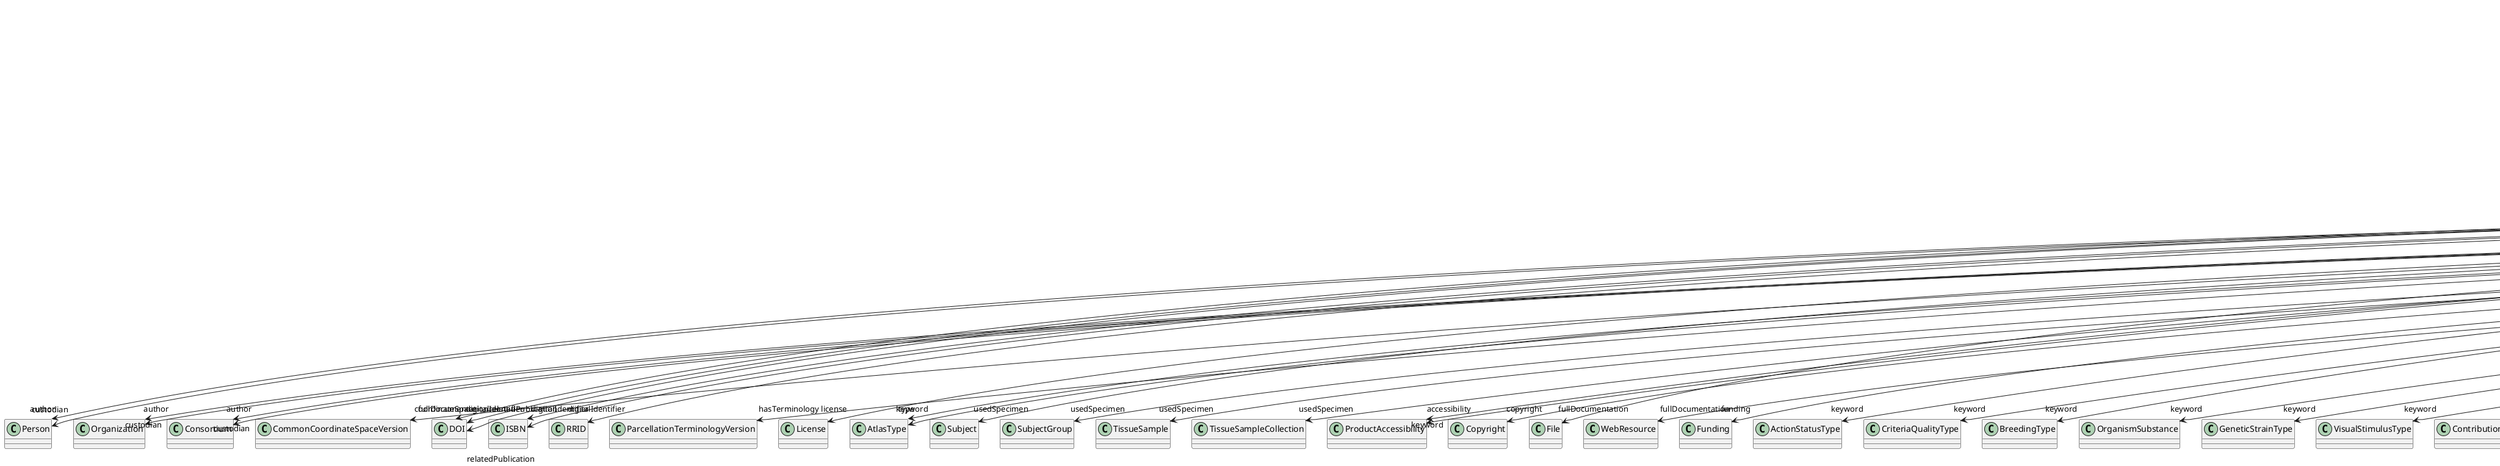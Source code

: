 @startuml
class BrainAtlasVersion {
+abbreviation
+author
+coordinateSpace
+digitalIdentifier
+hasTerminology
+isAlternativeVersionOf
+isNewVersionOf
+license
+majorVersionIdentifier
+ontologyIdentifier
+type
+usedSpecimen
+accessibility
+copyright
+custodian
+description
+fullDocumentation
+fullName
+funding
+homepage
+howToCite
+keyword
+otherContribution
+relatedPublication
+releaseDate
+repository
+shortName
+supportChannel
+versionIdentifier
+versionInnovation

}
BrainAtlasVersion -d-> "author" Person
BrainAtlasVersion -d-> "author" Organization
BrainAtlasVersion -d-> "author" Consortium
BrainAtlasVersion -d-> "coordinateSpace" CommonCoordinateSpaceVersion
BrainAtlasVersion -d-> "digitalIdentifier" DOI
BrainAtlasVersion -d-> "digitalIdentifier" ISBN
BrainAtlasVersion -d-> "digitalIdentifier" RRID
BrainAtlasVersion -d-> "hasTerminology" ParcellationTerminologyVersion
BrainAtlasVersion -d-> "isAlternativeVersionOf" BrainAtlasVersion
BrainAtlasVersion -d-> "isNewVersionOf" BrainAtlasVersion
BrainAtlasVersion -d-> "license" License
BrainAtlasVersion -d-> "type" AtlasType
BrainAtlasVersion -d-> "usedSpecimen" Subject
BrainAtlasVersion -d-> "usedSpecimen" SubjectGroup
BrainAtlasVersion -d-> "usedSpecimen" TissueSample
BrainAtlasVersion -d-> "usedSpecimen" TissueSampleCollection
BrainAtlasVersion -d-> "accessibility" ProductAccessibility
BrainAtlasVersion -d-> "copyright" Copyright
BrainAtlasVersion -d-> "custodian" Person
BrainAtlasVersion -d-> "custodian" Organization
BrainAtlasVersion -d-> "custodian" Consortium
BrainAtlasVersion -d-> "fullDocumentation" DOI
BrainAtlasVersion -d-> "fullDocumentation" File
BrainAtlasVersion -d-> "fullDocumentation" WebResource
BrainAtlasVersion -d-> "funding" Funding
BrainAtlasVersion -d-> "keyword" ActionStatusType
BrainAtlasVersion -d-> "keyword" CriteriaQualityType
BrainAtlasVersion -d-> "keyword" BreedingType
BrainAtlasVersion -d-> "keyword" OrganismSubstance
BrainAtlasVersion -d-> "keyword" GeneticStrainType
BrainAtlasVersion -d-> "keyword" VisualStimulusType
BrainAtlasVersion -d-> "keyword" ContributionType
BrainAtlasVersion -d-> "keyword" DeviceType
BrainAtlasVersion -d-> "keyword" ProductAccessibility
BrainAtlasVersion -d-> "keyword" DifferenceMeasure
BrainAtlasVersion -d-> "keyword" StimulationApproach
BrainAtlasVersion -d-> "keyword" PatchClampVariation
BrainAtlasVersion -d-> "keyword" Handedness
BrainAtlasVersion -d-> "keyword" FileRepositoryType
BrainAtlasVersion -d-> "keyword" MetaDataModelType
BrainAtlasVersion -d-> "keyword" Technique
BrainAtlasVersion -d-> "keyword" SoftwareApplicationCategory
BrainAtlasVersion -d-> "keyword" AnatomicalIdentificationType
BrainAtlasVersion -d-> "keyword" OperatingSystem
BrainAtlasVersion -d-> "keyword" OperatingDevice
BrainAtlasVersion -d-> "keyword" AnatomicalPlane
BrainAtlasVersion -d-> "keyword" CranialWindowConstructionType
BrainAtlasVersion -d-> "keyword" BiologicalSex
BrainAtlasVersion -d-> "keyword" SoftwareFeature
BrainAtlasVersion -d-> "keyword" UnitOfMeasurement
BrainAtlasVersion -d-> "keyword" QualitativeOverlap
BrainAtlasVersion -d-> "keyword" Laterality
BrainAtlasVersion -d-> "keyword" Organ
BrainAtlasVersion -d-> "keyword" FileUsageRole
BrainAtlasVersion -d-> "keyword" AnatomicalAxesOrientation
BrainAtlasVersion -d-> "keyword" ElectricalStimulusType
BrainAtlasVersion -d-> "keyword" TactileStimulusType
BrainAtlasVersion -d-> "keyword" BiologicalOrder
BrainAtlasVersion -d-> "keyword" SetupType
BrainAtlasVersion -d-> "keyword" CellType
BrainAtlasVersion -d-> "keyword" DataType
BrainAtlasVersion -d-> "keyword" MolecularEntity
BrainAtlasVersion -d-> "keyword" ProgrammingLanguage
BrainAtlasVersion -d-> "keyword" ModelAbstractionLevel
BrainAtlasVersion -d-> "keyword" StimulationTechnique
BrainAtlasVersion -d-> "keyword" CellCultureType
BrainAtlasVersion -d-> "keyword" AuditoryStimulusType
BrainAtlasVersion -d-> "keyword" ModelScope
BrainAtlasVersion -d-> "keyword" GustatoryStimulusType
BrainAtlasVersion -d-> "keyword" TermSuggestion
BrainAtlasVersion -d-> "keyword" OrganismSystem
BrainAtlasVersion -d-> "keyword" Terminology
BrainAtlasVersion -d-> "keyword" LearningResourceType
BrainAtlasVersion -d-> "keyword" Language
BrainAtlasVersion -d-> "keyword" SubjectAttribute
BrainAtlasVersion -d-> "keyword" OpticalStimulusType
BrainAtlasVersion -d-> "keyword" Species
BrainAtlasVersion -d-> "keyword" Disease
BrainAtlasVersion -d-> "keyword" AnnotationType
BrainAtlasVersion -d-> "keyword" AnnotationCriteriaType
BrainAtlasVersion -d-> "keyword" AgeCategory
BrainAtlasVersion -d-> "keyword" TissueSampleAttribute
BrainAtlasVersion -d-> "keyword" UBERONParcellation
BrainAtlasVersion -d-> "keyword" AtlasType
BrainAtlasVersion -d-> "keyword" PreparationType
BrainAtlasVersion -d-> "keyword" MeasuredQuantity
BrainAtlasVersion -d-> "keyword" AnalysisTechnique
BrainAtlasVersion -d-> "keyword" SubcellularEntity
BrainAtlasVersion -d-> "keyword" EducationalLevel
BrainAtlasVersion -d-> "keyword" ChemicalMixtureType
BrainAtlasVersion -d-> "keyword" TissueSampleType
BrainAtlasVersion -d-> "keyword" Service
BrainAtlasVersion -d-> "keyword" ExperimentalApproach
BrainAtlasVersion -d-> "keyword" Colormap
BrainAtlasVersion -d-> "keyword" OlfactoryStimulusType
BrainAtlasVersion -d-> "keyword" CranialWindowReinforcementType
BrainAtlasVersion -d-> "keyword" TypeOfUncertainty
BrainAtlasVersion -d-> "keyword" EthicsAssessment
BrainAtlasVersion -d-> "keyword" FileBundleGrouping
BrainAtlasVersion -d-> "keyword" SemanticDataType
BrainAtlasVersion -d-> "keyword" DiseaseModel
BrainAtlasVersion -d-> "otherContribution" Contribution
BrainAtlasVersion -d-> "relatedPublication" Chapter
BrainAtlasVersion -d-> "relatedPublication" ScholarlyArticle
BrainAtlasVersion -d-> "relatedPublication" Book
BrainAtlasVersion -d-> "relatedPublication" HANDLE
BrainAtlasVersion -d-> "relatedPublication" DOI
BrainAtlasVersion -d-> "relatedPublication" ISBN
BrainAtlasVersion -d-> "relatedPublication" ISSN
BrainAtlasVersion -d-> "repository" FileRepository

@enduml